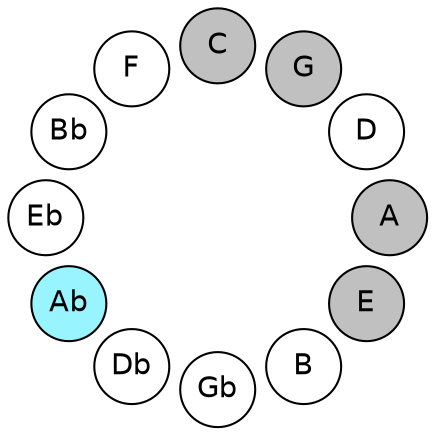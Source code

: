 
graph {

layout = circo;
mindist = .1

node [shape = circle, fontname = Helvetica, margin = 0, style = filled]
edge [style=invis]

subgraph 1 {
	E -- B -- Gb -- Db -- Ab -- Eb -- Bb -- F -- C -- G -- D -- A -- E
}

E [fillcolor = gray];
B [fillcolor = white];
Gb [fillcolor = white];
Db [fillcolor = white];
Ab [fillcolor = cadetblue1];
Eb [fillcolor = white];
Bb [fillcolor = white];
F [fillcolor = white];
C [fillcolor = gray];
G [fillcolor = gray];
D [fillcolor = white];
A [fillcolor = gray];
}
